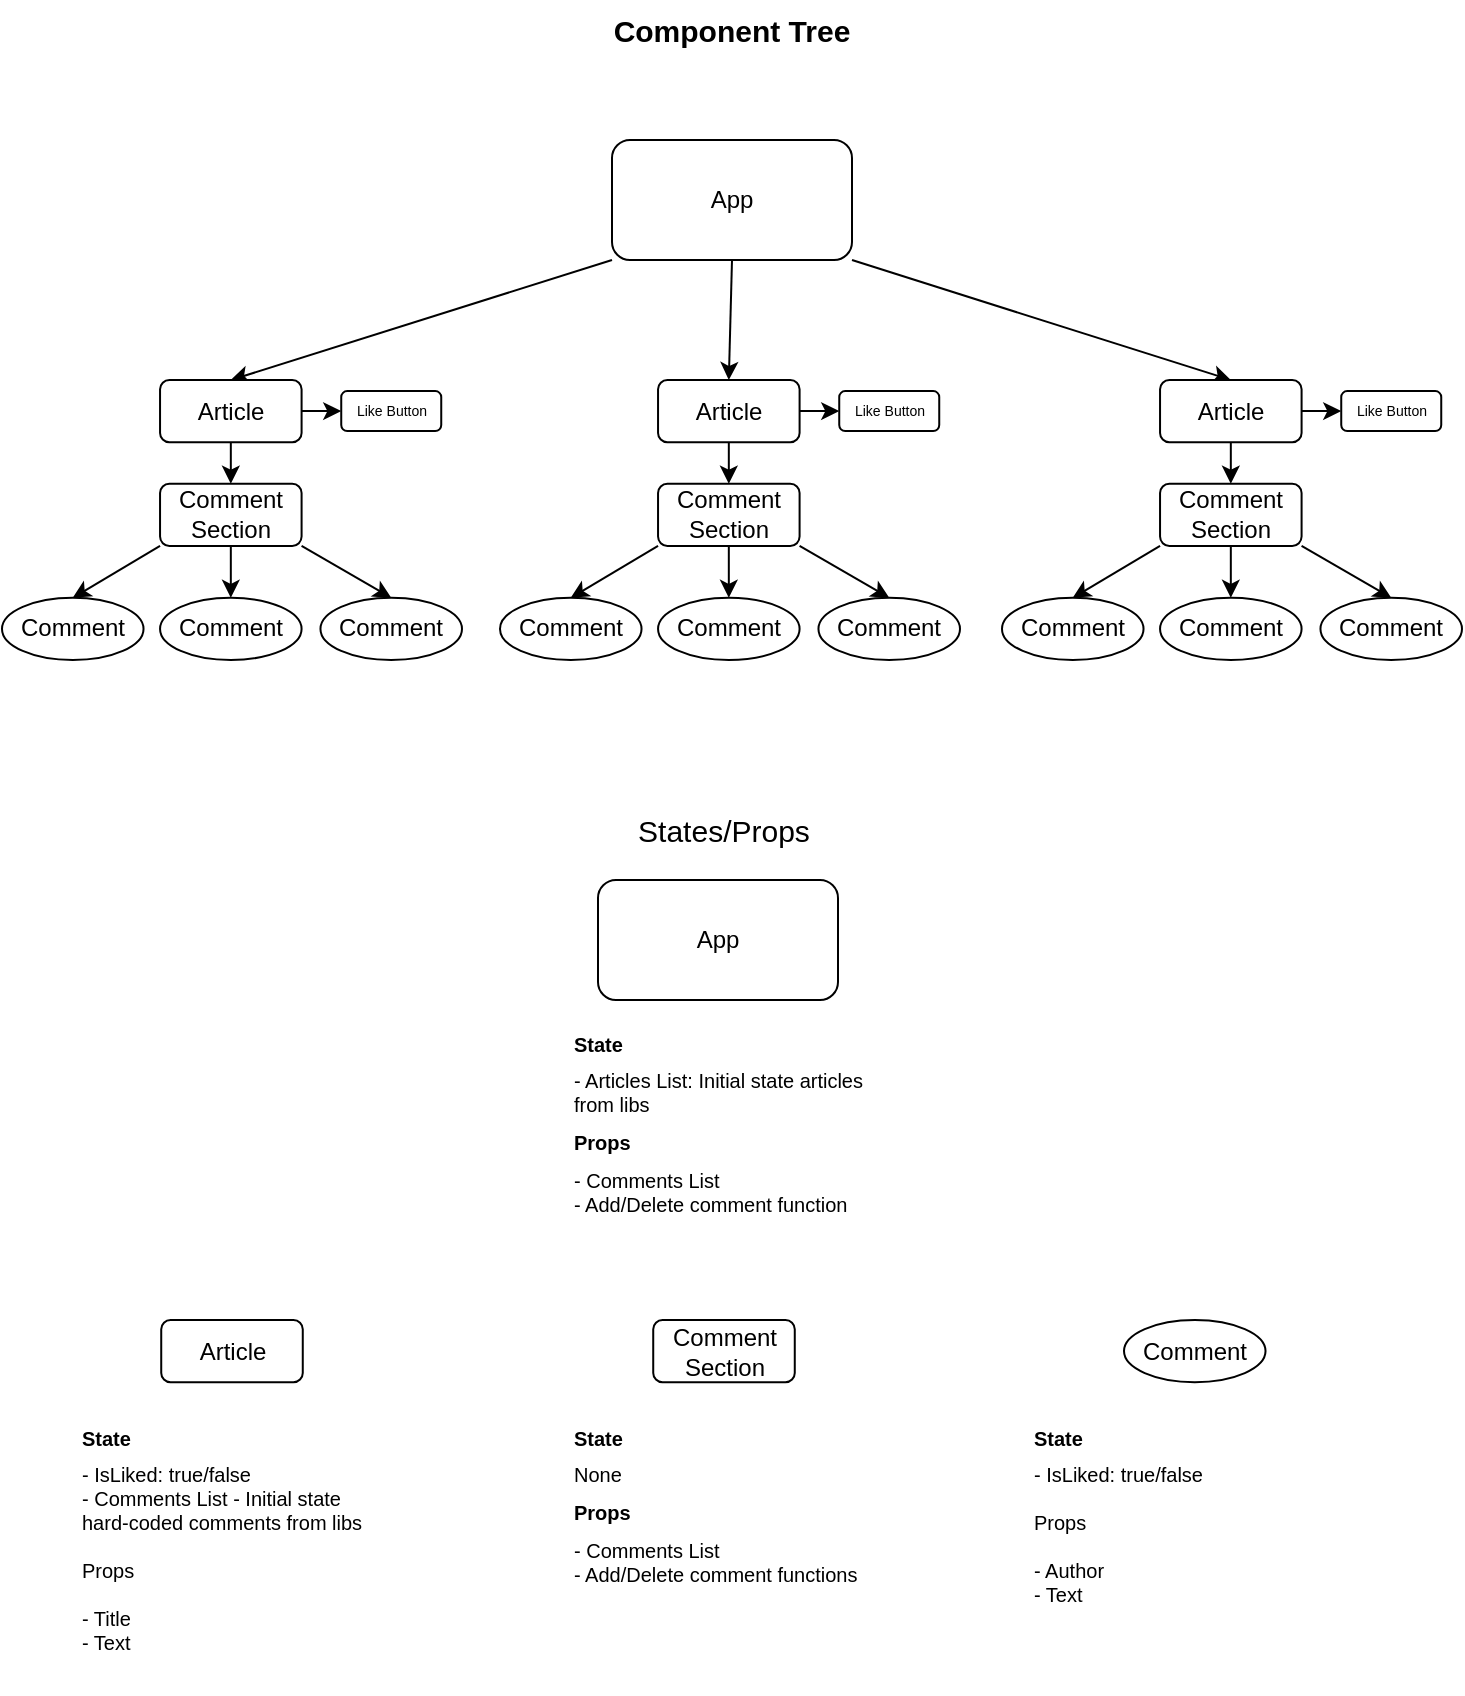 <mxfile>
    <diagram id="WdtMOTIhI5_XduM2dNMl" name="Page-1">
        <mxGraphModel dx="1449" dy="1060" grid="1" gridSize="10" guides="1" tooltips="1" connect="1" arrows="1" fold="1" page="1" pageScale="1" pageWidth="827" pageHeight="1169" math="0" shadow="0">
            <root>
                <mxCell id="0"/>
                <mxCell id="1" parent="0"/>
                <mxCell id="59" style="edgeStyle=none;html=1;exitX=0.5;exitY=1;exitDx=0;exitDy=0;entryX=0.5;entryY=0;entryDx=0;entryDy=0;" edge="1" parent="1" source="3" target="39">
                    <mxGeometry relative="1" as="geometry"/>
                </mxCell>
                <mxCell id="60" style="edgeStyle=none;html=1;exitX=0;exitY=1;exitDx=0;exitDy=0;entryX=0.5;entryY=0;entryDx=0;entryDy=0;" edge="1" parent="1" source="3" target="49">
                    <mxGeometry relative="1" as="geometry"/>
                </mxCell>
                <mxCell id="61" style="edgeStyle=none;html=1;exitX=1;exitY=1;exitDx=0;exitDy=0;entryX=0.5;entryY=0;entryDx=0;entryDy=0;" edge="1" parent="1" source="3" target="4">
                    <mxGeometry relative="1" as="geometry"/>
                </mxCell>
                <mxCell id="3" value="App" style="rounded=1;whiteSpace=wrap;html=1;" vertex="1" parent="1">
                    <mxGeometry x="354" y="160" width="120" height="60" as="geometry"/>
                </mxCell>
                <mxCell id="37" value="" style="group" vertex="1" connectable="0" parent="1">
                    <mxGeometry x="549" y="280" width="230" height="140" as="geometry"/>
                </mxCell>
                <mxCell id="68" style="edgeStyle=none;html=1;exitX=1;exitY=0.5;exitDx=0;exitDy=0;entryX=0;entryY=0.5;entryDx=0;entryDy=0;fontSize=7;" edge="1" parent="37" source="4" target="67">
                    <mxGeometry relative="1" as="geometry"/>
                </mxCell>
                <mxCell id="4" value="Article" style="whiteSpace=wrap;html=1;rounded=1;" vertex="1" parent="37">
                    <mxGeometry x="79.026" width="70.769" height="31.111" as="geometry"/>
                </mxCell>
                <mxCell id="14" value="Comment Section" style="whiteSpace=wrap;html=1;rounded=1;" vertex="1" parent="37">
                    <mxGeometry x="79.026" y="51.852" width="70.769" height="31.111" as="geometry"/>
                </mxCell>
                <mxCell id="15" value="" style="edgeStyle=none;html=1;" edge="1" parent="37" source="4" target="14">
                    <mxGeometry relative="1" as="geometry"/>
                </mxCell>
                <mxCell id="20" value="Comment" style="ellipse;whiteSpace=wrap;html=1;rounded=1;" vertex="1" parent="37">
                    <mxGeometry x="79.026" y="108.889" width="70.769" height="31.111" as="geometry"/>
                </mxCell>
                <mxCell id="21" value="" style="edgeStyle=none;html=1;" edge="1" parent="37" source="14" target="20">
                    <mxGeometry relative="1" as="geometry"/>
                </mxCell>
                <mxCell id="22" value="Comment" style="ellipse;whiteSpace=wrap;html=1;rounded=1;" vertex="1" parent="37">
                    <mxGeometry x="159.231" y="108.889" width="70.769" height="31.111" as="geometry"/>
                </mxCell>
                <mxCell id="27" style="edgeStyle=none;html=1;exitX=1;exitY=1;exitDx=0;exitDy=0;entryX=0.5;entryY=0;entryDx=0;entryDy=0;" edge="1" parent="37" source="14" target="22">
                    <mxGeometry relative="1" as="geometry"/>
                </mxCell>
                <mxCell id="24" value="Comment" style="ellipse;whiteSpace=wrap;html=1;rounded=1;" vertex="1" parent="37">
                    <mxGeometry y="108.889" width="70.769" height="31.111" as="geometry"/>
                </mxCell>
                <mxCell id="26" style="edgeStyle=none;html=1;exitX=0;exitY=1;exitDx=0;exitDy=0;entryX=0.5;entryY=0;entryDx=0;entryDy=0;" edge="1" parent="37" source="14" target="24">
                    <mxGeometry relative="1" as="geometry"/>
                </mxCell>
                <mxCell id="67" value="Like Button" style="rounded=1;whiteSpace=wrap;html=1;fontSize=7;" vertex="1" parent="37">
                    <mxGeometry x="169.62" y="5.56" width="50" height="20" as="geometry"/>
                </mxCell>
                <mxCell id="38" value="" style="group" vertex="1" connectable="0" parent="1">
                    <mxGeometry x="298" y="280" width="230" height="140" as="geometry"/>
                </mxCell>
                <mxCell id="66" style="edgeStyle=none;html=1;exitX=1;exitY=0.5;exitDx=0;exitDy=0;entryX=0;entryY=0.5;entryDx=0;entryDy=0;fontSize=7;" edge="1" parent="38" source="39" target="65">
                    <mxGeometry relative="1" as="geometry"/>
                </mxCell>
                <mxCell id="39" value="Article" style="whiteSpace=wrap;html=1;rounded=1;" vertex="1" parent="38">
                    <mxGeometry x="79.026" width="70.769" height="31.111" as="geometry"/>
                </mxCell>
                <mxCell id="40" value="Comment Section" style="whiteSpace=wrap;html=1;rounded=1;" vertex="1" parent="38">
                    <mxGeometry x="79.026" y="51.852" width="70.769" height="31.111" as="geometry"/>
                </mxCell>
                <mxCell id="41" value="" style="edgeStyle=none;html=1;" edge="1" parent="38" source="39" target="40">
                    <mxGeometry relative="1" as="geometry"/>
                </mxCell>
                <mxCell id="42" value="Comment" style="ellipse;whiteSpace=wrap;html=1;rounded=1;" vertex="1" parent="38">
                    <mxGeometry x="79.026" y="108.889" width="70.769" height="31.111" as="geometry"/>
                </mxCell>
                <mxCell id="43" value="" style="edgeStyle=none;html=1;" edge="1" parent="38" source="40" target="42">
                    <mxGeometry relative="1" as="geometry"/>
                </mxCell>
                <mxCell id="44" value="Comment" style="ellipse;whiteSpace=wrap;html=1;rounded=1;" vertex="1" parent="38">
                    <mxGeometry x="159.231" y="108.889" width="70.769" height="31.111" as="geometry"/>
                </mxCell>
                <mxCell id="45" style="edgeStyle=none;html=1;exitX=1;exitY=1;exitDx=0;exitDy=0;entryX=0.5;entryY=0;entryDx=0;entryDy=0;" edge="1" parent="38" source="40" target="44">
                    <mxGeometry relative="1" as="geometry"/>
                </mxCell>
                <mxCell id="46" value="Comment" style="ellipse;whiteSpace=wrap;html=1;rounded=1;" vertex="1" parent="38">
                    <mxGeometry y="108.889" width="70.769" height="31.111" as="geometry"/>
                </mxCell>
                <mxCell id="47" style="edgeStyle=none;html=1;exitX=0;exitY=1;exitDx=0;exitDy=0;entryX=0.5;entryY=0;entryDx=0;entryDy=0;" edge="1" parent="38" source="40" target="46">
                    <mxGeometry relative="1" as="geometry"/>
                </mxCell>
                <mxCell id="65" value="Like Button" style="rounded=1;whiteSpace=wrap;html=1;fontSize=7;" vertex="1" parent="38">
                    <mxGeometry x="169.62" y="5.56" width="50" height="20" as="geometry"/>
                </mxCell>
                <mxCell id="48" value="" style="group" vertex="1" connectable="0" parent="1">
                    <mxGeometry x="49" y="280" width="230" height="140" as="geometry"/>
                </mxCell>
                <mxCell id="49" value="Article" style="whiteSpace=wrap;html=1;rounded=1;" vertex="1" parent="48">
                    <mxGeometry x="79.026" width="70.769" height="31.111" as="geometry"/>
                </mxCell>
                <mxCell id="50" value="Comment Section" style="whiteSpace=wrap;html=1;rounded=1;" vertex="1" parent="48">
                    <mxGeometry x="79.026" y="51.852" width="70.769" height="31.111" as="geometry"/>
                </mxCell>
                <mxCell id="51" value="" style="edgeStyle=none;html=1;" edge="1" parent="48" source="49" target="50">
                    <mxGeometry relative="1" as="geometry"/>
                </mxCell>
                <mxCell id="52" value="Comment" style="ellipse;whiteSpace=wrap;html=1;rounded=1;" vertex="1" parent="48">
                    <mxGeometry x="79.026" y="108.889" width="70.769" height="31.111" as="geometry"/>
                </mxCell>
                <mxCell id="53" value="" style="edgeStyle=none;html=1;" edge="1" parent="48" source="50" target="52">
                    <mxGeometry relative="1" as="geometry"/>
                </mxCell>
                <mxCell id="54" value="Comment" style="ellipse;whiteSpace=wrap;html=1;rounded=1;" vertex="1" parent="48">
                    <mxGeometry x="159.231" y="108.889" width="70.769" height="31.111" as="geometry"/>
                </mxCell>
                <mxCell id="55" style="edgeStyle=none;html=1;exitX=1;exitY=1;exitDx=0;exitDy=0;entryX=0.5;entryY=0;entryDx=0;entryDy=0;" edge="1" parent="48" source="50" target="54">
                    <mxGeometry relative="1" as="geometry"/>
                </mxCell>
                <mxCell id="56" value="Comment" style="ellipse;whiteSpace=wrap;html=1;rounded=1;" vertex="1" parent="48">
                    <mxGeometry y="108.889" width="70.769" height="31.111" as="geometry"/>
                </mxCell>
                <mxCell id="57" style="edgeStyle=none;html=1;exitX=0;exitY=1;exitDx=0;exitDy=0;entryX=0.5;entryY=0;entryDx=0;entryDy=0;" edge="1" parent="48" source="50" target="56">
                    <mxGeometry relative="1" as="geometry"/>
                </mxCell>
                <mxCell id="74" style="edgeStyle=none;html=1;exitX=1;exitY=0.5;exitDx=0;exitDy=0;entryX=0;entryY=0.5;entryDx=0;entryDy=0;fontSize=7;" edge="1" target="75" parent="48">
                    <mxGeometry relative="1" as="geometry">
                        <mxPoint x="149.795" y="15.556" as="sourcePoint"/>
                    </mxGeometry>
                </mxCell>
                <mxCell id="75" value="Like Button" style="rounded=1;whiteSpace=wrap;html=1;fontSize=7;" vertex="1" parent="48">
                    <mxGeometry x="169.62" y="5.56" width="50" height="20" as="geometry"/>
                </mxCell>
                <mxCell id="77" value="&lt;b&gt;&lt;font style=&quot;font-size: 15px&quot;&gt;Component Tree&lt;/font&gt;&lt;/b&gt;" style="text;html=1;strokeColor=none;fillColor=none;align=center;verticalAlign=middle;whiteSpace=wrap;rounded=0;fontSize=7;" vertex="1" parent="1">
                    <mxGeometry x="214" y="90" width="400" height="30" as="geometry"/>
                </mxCell>
                <mxCell id="78" value="States/Props" style="text;html=1;strokeColor=none;fillColor=none;align=center;verticalAlign=middle;whiteSpace=wrap;rounded=0;fontSize=15;" vertex="1" parent="1">
                    <mxGeometry x="290" y="490" width="240" height="30" as="geometry"/>
                </mxCell>
                <mxCell id="85" value="" style="group" vertex="1" connectable="0" parent="1">
                    <mxGeometry x="83.5" y="750" width="161" height="187" as="geometry"/>
                </mxCell>
                <mxCell id="81" value="Article" style="whiteSpace=wrap;html=1;rounded=1;" vertex="1" parent="85">
                    <mxGeometry x="45.116" width="70.769" height="31.111" as="geometry"/>
                </mxCell>
                <mxCell id="82" value="&lt;h1 style=&quot;font-size: 10px&quot;&gt;&lt;span&gt;&lt;font style=&quot;font-size: 10px&quot;&gt;State&lt;/font&gt;&lt;/span&gt;&lt;/h1&gt;&lt;div style=&quot;font-size: 10px&quot;&gt;&lt;span&gt;&lt;font style=&quot;font-size: 10px&quot;&gt;- IsLiked: true/false&lt;/font&gt;&lt;/span&gt;&lt;/div&gt;&lt;div style=&quot;font-size: 10px&quot;&gt;&lt;span&gt;&lt;font style=&quot;font-size: 10px&quot;&gt;- Comments List - Initial state hard-coded comments from libs&lt;/font&gt;&lt;/span&gt;&lt;/div&gt;&lt;div style=&quot;font-size: 10px&quot;&gt;&lt;span&gt;&lt;font style=&quot;font-size: 10px&quot;&gt;&lt;br&gt;&lt;/font&gt;&lt;/span&gt;&lt;/div&gt;&lt;div style=&quot;font-size: 10px&quot;&gt;Props&lt;/div&gt;&lt;div style=&quot;font-size: 10px&quot;&gt;&lt;br&gt;&lt;/div&gt;&lt;div style=&quot;font-size: 10px&quot;&gt;- Title&lt;/div&gt;&lt;div style=&quot;font-size: 10px&quot;&gt;- Text&lt;/div&gt;" style="text;html=1;strokeColor=none;fillColor=none;spacing=5;spacingTop=-20;whiteSpace=wrap;overflow=hidden;rounded=0;fontSize=15;" vertex="1" parent="85">
                    <mxGeometry y="57" width="161" height="130" as="geometry"/>
                </mxCell>
                <mxCell id="86" value="" style="group" vertex="1" connectable="0" parent="1">
                    <mxGeometry x="329.5" y="750.002" width="161" height="186.998" as="geometry"/>
                </mxCell>
                <mxCell id="80" value="Comment Section" style="whiteSpace=wrap;html=1;rounded=1;" vertex="1" parent="86">
                    <mxGeometry x="45.116" width="70.769" height="31.111" as="geometry"/>
                </mxCell>
                <mxCell id="83" value="&lt;h1 style=&quot;font-size: 10px&quot;&gt;State&lt;/h1&gt;&lt;h1 style=&quot;font-size: 10px&quot;&gt;&lt;span style=&quot;font-weight: normal&quot;&gt;None&lt;/span&gt;&lt;/h1&gt;&lt;h1 style=&quot;font-size: 10px&quot;&gt;&lt;span&gt;Props&lt;/span&gt;&lt;/h1&gt;&lt;div style=&quot;font-size: 10px&quot;&gt;- Comments List&lt;/div&gt;&lt;div style=&quot;font-size: 10px&quot;&gt;- Add/Delete comment functions&lt;/div&gt;" style="text;html=1;strokeColor=none;fillColor=none;spacing=5;spacingTop=-20;whiteSpace=wrap;overflow=hidden;rounded=0;fontSize=15;" vertex="1" parent="86">
                    <mxGeometry y="56.998" width="161" height="130" as="geometry"/>
                </mxCell>
                <mxCell id="91" value="" style="group" vertex="1" connectable="0" parent="1">
                    <mxGeometry x="329.5" y="530" width="161" height="180" as="geometry"/>
                </mxCell>
                <mxCell id="89" value="App" style="rounded=1;whiteSpace=wrap;html=1;" vertex="1" parent="91">
                    <mxGeometry x="17.5" width="120" height="60" as="geometry"/>
                </mxCell>
                <mxCell id="90" value="&lt;h1 style=&quot;font-size: 10px&quot;&gt;State&lt;/h1&gt;&lt;h1 style=&quot;font-size: 10px&quot;&gt;&lt;span style=&quot;font-weight: normal&quot;&gt;- Articles List: Initial state articles from libs&lt;/span&gt;&lt;/h1&gt;&lt;h1 style=&quot;font-size: 10px&quot;&gt;&lt;span&gt;Props&lt;/span&gt;&lt;br&gt;&lt;/h1&gt;&lt;div style=&quot;font-size: 10px&quot;&gt;- Comments List&lt;/div&gt;&lt;div style=&quot;font-size: 10px&quot;&gt;- Add/Delete comment function&lt;/div&gt;" style="text;html=1;strokeColor=none;fillColor=none;spacing=5;spacingTop=-20;whiteSpace=wrap;overflow=hidden;rounded=0;fontSize=15;" vertex="1" parent="91">
                    <mxGeometry y="80" width="161" height="100" as="geometry"/>
                </mxCell>
                <mxCell id="92" value="" style="group" vertex="1" connectable="0" parent="1">
                    <mxGeometry x="560" y="749.999" width="161" height="187.001" as="geometry"/>
                </mxCell>
                <mxCell id="79" value="Comment" style="ellipse;whiteSpace=wrap;html=1;rounded=1;" vertex="1" parent="92">
                    <mxGeometry x="50" width="70.769" height="31.111" as="geometry"/>
                </mxCell>
                <mxCell id="87" value="&lt;h1 style=&quot;font-size: 10px&quot;&gt;&lt;span&gt;&lt;font style=&quot;font-size: 10px&quot;&gt;State&lt;/font&gt;&lt;/span&gt;&lt;/h1&gt;&lt;div style=&quot;font-size: 10px&quot;&gt;&lt;span&gt;&lt;font style=&quot;font-size: 10px&quot;&gt;- IsLiked: true/false&lt;/font&gt;&lt;/span&gt;&lt;/div&gt;&lt;div style=&quot;font-size: 10px&quot;&gt;&lt;span&gt;&lt;font style=&quot;font-size: 10px&quot;&gt;&lt;br&gt;&lt;/font&gt;&lt;/span&gt;&lt;/div&gt;&lt;div style=&quot;font-size: 10px&quot;&gt;Props&lt;/div&gt;&lt;div style=&quot;font-size: 10px&quot;&gt;&lt;br&gt;&lt;/div&gt;&lt;div style=&quot;font-size: 10px&quot;&gt;- Author&lt;/div&gt;&lt;div style=&quot;font-size: 10px&quot;&gt;- Text&lt;/div&gt;&lt;div style=&quot;font-size: 10px&quot;&gt;&lt;br&gt;&lt;/div&gt;" style="text;html=1;strokeColor=none;fillColor=none;spacing=5;spacingTop=-20;whiteSpace=wrap;overflow=hidden;rounded=0;fontSize=15;" vertex="1" parent="92">
                    <mxGeometry y="57.001" width="161" height="130" as="geometry"/>
                </mxCell>
            </root>
        </mxGraphModel>
    </diagram>
</mxfile>